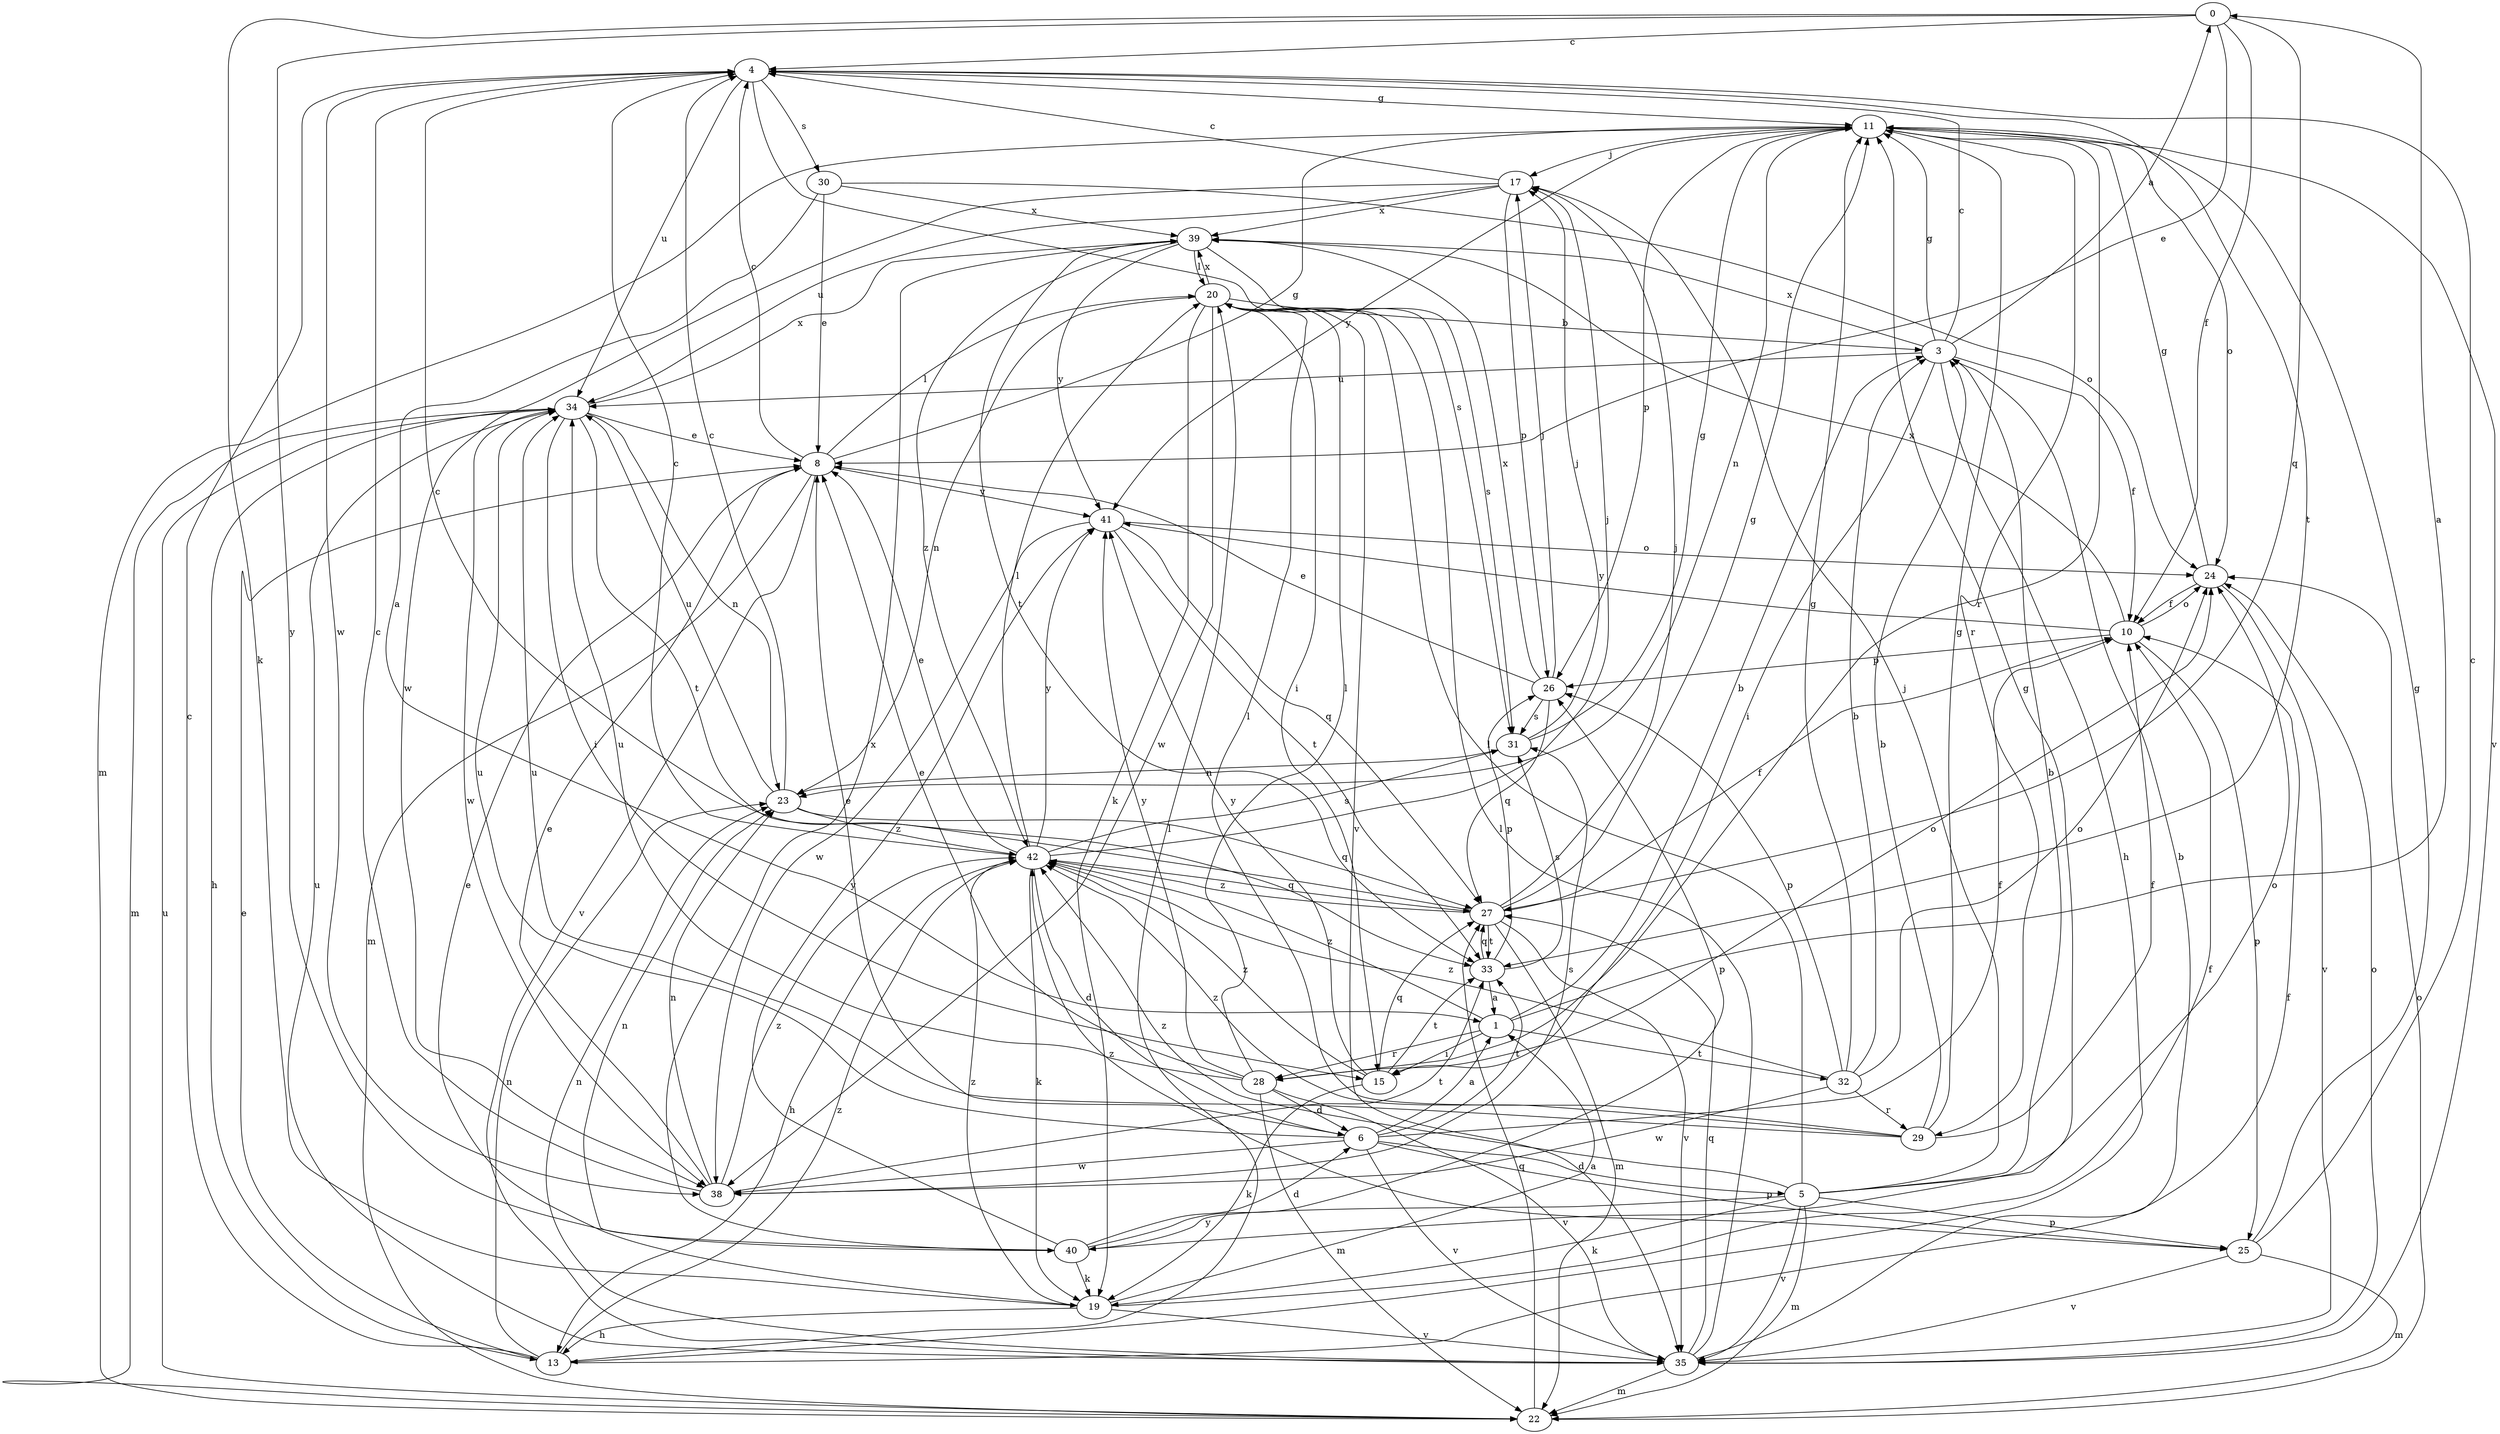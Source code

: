 strict digraph  {
0;
1;
3;
4;
5;
6;
8;
10;
11;
13;
15;
17;
19;
20;
22;
23;
24;
25;
26;
27;
28;
29;
30;
31;
32;
33;
34;
35;
38;
39;
40;
41;
42;
0 -> 4  [label=c];
0 -> 8  [label=e];
0 -> 10  [label=f];
0 -> 19  [label=k];
0 -> 27  [label=q];
0 -> 40  [label=y];
1 -> 0  [label=a];
1 -> 3  [label=b];
1 -> 15  [label=i];
1 -> 28  [label=r];
1 -> 32  [label=t];
1 -> 42  [label=z];
3 -> 0  [label=a];
3 -> 4  [label=c];
3 -> 10  [label=f];
3 -> 11  [label=g];
3 -> 13  [label=h];
3 -> 15  [label=i];
3 -> 34  [label=u];
3 -> 39  [label=x];
4 -> 11  [label=g];
4 -> 30  [label=s];
4 -> 31  [label=s];
4 -> 33  [label=t];
4 -> 34  [label=u];
4 -> 38  [label=w];
5 -> 3  [label=b];
5 -> 17  [label=j];
5 -> 19  [label=k];
5 -> 20  [label=l];
5 -> 22  [label=m];
5 -> 24  [label=o];
5 -> 25  [label=p];
5 -> 35  [label=v];
5 -> 40  [label=y];
5 -> 42  [label=z];
6 -> 1  [label=a];
6 -> 5  [label=d];
6 -> 8  [label=e];
6 -> 10  [label=f];
6 -> 25  [label=p];
6 -> 33  [label=t];
6 -> 34  [label=u];
6 -> 35  [label=v];
6 -> 38  [label=w];
8 -> 4  [label=c];
8 -> 11  [label=g];
8 -> 20  [label=l];
8 -> 22  [label=m];
8 -> 35  [label=v];
8 -> 41  [label=y];
10 -> 24  [label=o];
10 -> 25  [label=p];
10 -> 26  [label=p];
10 -> 39  [label=x];
10 -> 41  [label=y];
11 -> 17  [label=j];
11 -> 22  [label=m];
11 -> 23  [label=n];
11 -> 24  [label=o];
11 -> 26  [label=p];
11 -> 28  [label=r];
11 -> 29  [label=r];
11 -> 35  [label=v];
11 -> 41  [label=y];
13 -> 4  [label=c];
13 -> 8  [label=e];
13 -> 10  [label=f];
13 -> 20  [label=l];
13 -> 23  [label=n];
13 -> 42  [label=z];
15 -> 19  [label=k];
15 -> 27  [label=q];
15 -> 33  [label=t];
15 -> 41  [label=y];
15 -> 42  [label=z];
17 -> 4  [label=c];
17 -> 26  [label=p];
17 -> 34  [label=u];
17 -> 38  [label=w];
17 -> 39  [label=x];
19 -> 1  [label=a];
19 -> 8  [label=e];
19 -> 10  [label=f];
19 -> 13  [label=h];
19 -> 35  [label=v];
19 -> 42  [label=z];
20 -> 3  [label=b];
20 -> 15  [label=i];
20 -> 19  [label=k];
20 -> 23  [label=n];
20 -> 35  [label=v];
20 -> 38  [label=w];
20 -> 39  [label=x];
22 -> 24  [label=o];
22 -> 27  [label=q];
22 -> 34  [label=u];
23 -> 4  [label=c];
23 -> 27  [label=q];
23 -> 34  [label=u];
23 -> 42  [label=z];
24 -> 10  [label=f];
24 -> 11  [label=g];
24 -> 35  [label=v];
25 -> 4  [label=c];
25 -> 11  [label=g];
25 -> 22  [label=m];
25 -> 35  [label=v];
25 -> 42  [label=z];
26 -> 8  [label=e];
26 -> 17  [label=j];
26 -> 27  [label=q];
26 -> 31  [label=s];
26 -> 39  [label=x];
27 -> 4  [label=c];
27 -> 10  [label=f];
27 -> 11  [label=g];
27 -> 17  [label=j];
27 -> 22  [label=m];
27 -> 33  [label=t];
27 -> 35  [label=v];
27 -> 42  [label=z];
28 -> 6  [label=d];
28 -> 8  [label=e];
28 -> 20  [label=l];
28 -> 22  [label=m];
28 -> 24  [label=o];
28 -> 34  [label=u];
28 -> 35  [label=v];
28 -> 41  [label=y];
29 -> 3  [label=b];
29 -> 10  [label=f];
29 -> 11  [label=g];
29 -> 20  [label=l];
29 -> 34  [label=u];
29 -> 42  [label=z];
30 -> 1  [label=a];
30 -> 8  [label=e];
30 -> 24  [label=o];
30 -> 39  [label=x];
31 -> 11  [label=g];
31 -> 17  [label=j];
31 -> 23  [label=n];
32 -> 3  [label=b];
32 -> 11  [label=g];
32 -> 24  [label=o];
32 -> 26  [label=p];
32 -> 29  [label=r];
32 -> 38  [label=w];
32 -> 42  [label=z];
33 -> 1  [label=a];
33 -> 26  [label=p];
33 -> 27  [label=q];
33 -> 31  [label=s];
34 -> 8  [label=e];
34 -> 13  [label=h];
34 -> 15  [label=i];
34 -> 22  [label=m];
34 -> 23  [label=n];
34 -> 33  [label=t];
34 -> 38  [label=w];
34 -> 39  [label=x];
35 -> 3  [label=b];
35 -> 20  [label=l];
35 -> 22  [label=m];
35 -> 23  [label=n];
35 -> 24  [label=o];
35 -> 27  [label=q];
35 -> 34  [label=u];
38 -> 4  [label=c];
38 -> 8  [label=e];
38 -> 23  [label=n];
38 -> 31  [label=s];
38 -> 33  [label=t];
38 -> 42  [label=z];
39 -> 20  [label=l];
39 -> 31  [label=s];
39 -> 33  [label=t];
39 -> 41  [label=y];
39 -> 42  [label=z];
40 -> 6  [label=d];
40 -> 11  [label=g];
40 -> 19  [label=k];
40 -> 23  [label=n];
40 -> 26  [label=p];
40 -> 39  [label=x];
40 -> 41  [label=y];
41 -> 24  [label=o];
41 -> 27  [label=q];
41 -> 33  [label=t];
41 -> 38  [label=w];
42 -> 4  [label=c];
42 -> 6  [label=d];
42 -> 8  [label=e];
42 -> 13  [label=h];
42 -> 17  [label=j];
42 -> 19  [label=k];
42 -> 20  [label=l];
42 -> 27  [label=q];
42 -> 31  [label=s];
42 -> 41  [label=y];
}

